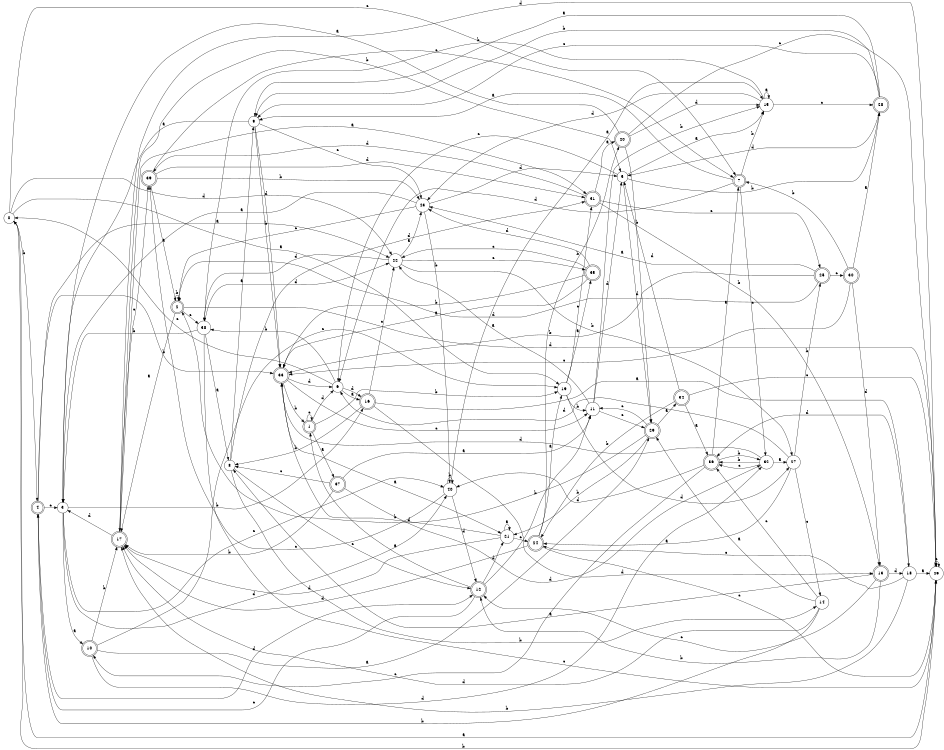 digraph n33_10 {
__start0 [label="" shape="none"];

rankdir=LR;
size="8,5";

s0 [style="filled", color="black", fillcolor="white" shape="circle", label="0"];
s1 [style="rounded,filled", color="black", fillcolor="white" shape="doublecircle", label="1"];
s2 [style="rounded,filled", color="black", fillcolor="white" shape="doublecircle", label="2"];
s3 [style="filled", color="black", fillcolor="white" shape="circle", label="3"];
s4 [style="rounded,filled", color="black", fillcolor="white" shape="doublecircle", label="4"];
s5 [style="filled", color="black", fillcolor="white" shape="circle", label="5"];
s6 [style="filled", color="black", fillcolor="white" shape="circle", label="6"];
s7 [style="rounded,filled", color="black", fillcolor="white" shape="doublecircle", label="7"];
s8 [style="filled", color="black", fillcolor="white" shape="circle", label="8"];
s9 [style="filled", color="black", fillcolor="white" shape="circle", label="9"];
s10 [style="rounded,filled", color="black", fillcolor="white" shape="doublecircle", label="10"];
s11 [style="filled", color="black", fillcolor="white" shape="circle", label="11"];
s12 [style="rounded,filled", color="black", fillcolor="white" shape="doublecircle", label="12"];
s13 [style="rounded,filled", color="black", fillcolor="white" shape="doublecircle", label="13"];
s14 [style="filled", color="black", fillcolor="white" shape="circle", label="14"];
s15 [style="filled", color="black", fillcolor="white" shape="circle", label="15"];
s16 [style="rounded,filled", color="black", fillcolor="white" shape="doublecircle", label="16"];
s17 [style="rounded,filled", color="black", fillcolor="white" shape="doublecircle", label="17"];
s18 [style="filled", color="black", fillcolor="white" shape="circle", label="18"];
s19 [style="filled", color="black", fillcolor="white" shape="circle", label="19"];
s20 [style="rounded,filled", color="black", fillcolor="white" shape="doublecircle", label="20"];
s21 [style="filled", color="black", fillcolor="white" shape="circle", label="21"];
s22 [style="filled", color="black", fillcolor="white" shape="circle", label="22"];
s23 [style="filled", color="black", fillcolor="white" shape="circle", label="23"];
s24 [style="rounded,filled", color="black", fillcolor="white" shape="doublecircle", label="24"];
s25 [style="rounded,filled", color="black", fillcolor="white" shape="doublecircle", label="25"];
s26 [style="filled", color="black", fillcolor="white" shape="circle", label="26"];
s27 [style="filled", color="black", fillcolor="white" shape="circle", label="27"];
s28 [style="rounded,filled", color="black", fillcolor="white" shape="doublecircle", label="28"];
s29 [style="rounded,filled", color="black", fillcolor="white" shape="doublecircle", label="29"];
s30 [style="rounded,filled", color="black", fillcolor="white" shape="doublecircle", label="30"];
s31 [style="rounded,filled", color="black", fillcolor="white" shape="doublecircle", label="31"];
s32 [style="filled", color="black", fillcolor="white" shape="circle", label="32"];
s33 [style="rounded,filled", color="black", fillcolor="white" shape="doublecircle", label="33"];
s34 [style="rounded,filled", color="black", fillcolor="white" shape="doublecircle", label="34"];
s35 [style="rounded,filled", color="black", fillcolor="white" shape="doublecircle", label="35"];
s36 [style="rounded,filled", color="black", fillcolor="white" shape="doublecircle", label="36"];
s37 [style="rounded,filled", color="black", fillcolor="white" shape="doublecircle", label="37"];
s38 [style="filled", color="black", fillcolor="white" shape="circle", label="38"];
s39 [style="rounded,filled", color="black", fillcolor="white" shape="doublecircle", label="39"];
s40 [style="filled", color="black", fillcolor="white" shape="circle", label="40"];
s0 -> s19 [label="a"];
s0 -> s4 [label="b"];
s0 -> s7 [label="c"];
s0 -> s22 [label="d"];
s1 -> s37 [label="a"];
s1 -> s19 [label="b"];
s1 -> s1 [label="c"];
s1 -> s6 [label="d"];
s2 -> s17 [label="a"];
s2 -> s2 [label="b"];
s2 -> s38 [label="c"];
s2 -> s26 [label="d"];
s3 -> s10 [label="a"];
s3 -> s16 [label="b"];
s3 -> s40 [label="c"];
s3 -> s40 [label="d"];
s4 -> s22 [label="a"];
s4 -> s33 [label="b"];
s4 -> s3 [label="c"];
s4 -> s12 [label="d"];
s5 -> s15 [label="a"];
s5 -> s28 [label="b"];
s5 -> s6 [label="c"];
s5 -> s29 [label="d"];
s6 -> s16 [label="a"];
s6 -> s38 [label="b"];
s6 -> s0 [label="c"];
s6 -> s16 [label="d"];
s7 -> s9 [label="a"];
s7 -> s15 [label="b"];
s7 -> s32 [label="c"];
s7 -> s6 [label="d"];
s8 -> s9 [label="a"];
s8 -> s14 [label="b"];
s8 -> s12 [label="c"];
s8 -> s31 [label="d"];
s9 -> s3 [label="a"];
s9 -> s33 [label="b"];
s9 -> s23 [label="c"];
s9 -> s33 [label="d"];
s10 -> s29 [label="a"];
s10 -> s17 [label="b"];
s10 -> s19 [label="c"];
s10 -> s32 [label="d"];
s11 -> s22 [label="a"];
s11 -> s15 [label="b"];
s11 -> s29 [label="c"];
s11 -> s5 [label="d"];
s12 -> s1 [label="a"];
s12 -> s11 [label="b"];
s12 -> s4 [label="c"];
s12 -> s21 [label="d"];
s13 -> s8 [label="a"];
s13 -> s12 [label="b"];
s13 -> s12 [label="c"];
s13 -> s18 [label="d"];
s14 -> s29 [label="a"];
s14 -> s4 [label="b"];
s14 -> s36 [label="c"];
s14 -> s17 [label="d"];
s15 -> s15 [label="a"];
s15 -> s38 [label="b"];
s15 -> s28 [label="c"];
s15 -> s23 [label="d"];
s16 -> s18 [label="a"];
s16 -> s8 [label="b"];
s16 -> s22 [label="c"];
s16 -> s13 [label="d"];
s17 -> s31 [label="a"];
s17 -> s5 [label="b"];
s17 -> s39 [label="c"];
s17 -> s3 [label="d"];
s18 -> s26 [label="a"];
s18 -> s17 [label="b"];
s18 -> s24 [label="c"];
s18 -> s36 [label="d"];
s19 -> s35 [label="a"];
s19 -> s11 [label="b"];
s19 -> s31 [label="c"];
s19 -> s27 [label="d"];
s20 -> s3 [label="a"];
s20 -> s29 [label="b"];
s20 -> s26 [label="c"];
s20 -> s15 [label="d"];
s21 -> s21 [label="a"];
s21 -> s33 [label="b"];
s21 -> s24 [label="c"];
s21 -> s17 [label="d"];
s22 -> s23 [label="a"];
s22 -> s27 [label="b"];
s22 -> s35 [label="c"];
s22 -> s38 [label="d"];
s23 -> s3 [label="a"];
s23 -> s40 [label="b"];
s23 -> s2 [label="c"];
s23 -> s5 [label="d"];
s24 -> s19 [label="a"];
s24 -> s20 [label="b"];
s24 -> s26 [label="c"];
s24 -> s17 [label="d"];
s25 -> s23 [label="a"];
s25 -> s33 [label="b"];
s25 -> s30 [label="c"];
s25 -> s2 [label="d"];
s26 -> s0 [label="a"];
s26 -> s0 [label="b"];
s26 -> s26 [label="c"];
s26 -> s17 [label="d"];
s27 -> s24 [label="a"];
s27 -> s25 [label="b"];
s27 -> s14 [label="c"];
s27 -> s6 [label="d"];
s28 -> s9 [label="a"];
s28 -> s9 [label="b"];
s28 -> s9 [label="c"];
s28 -> s5 [label="d"];
s29 -> s34 [label="a"];
s29 -> s21 [label="b"];
s29 -> s11 [label="c"];
s29 -> s2 [label="d"];
s30 -> s28 [label="a"];
s30 -> s7 [label="b"];
s30 -> s33 [label="c"];
s30 -> s13 [label="d"];
s31 -> s20 [label="a"];
s31 -> s13 [label="b"];
s31 -> s25 [label="c"];
s31 -> s39 [label="d"];
s32 -> s27 [label="a"];
s32 -> s36 [label="b"];
s32 -> s36 [label="c"];
s32 -> s33 [label="d"];
s33 -> s21 [label="a"];
s33 -> s1 [label="b"];
s33 -> s11 [label="c"];
s33 -> s6 [label="d"];
s34 -> s36 [label="a"];
s34 -> s24 [label="b"];
s34 -> s26 [label="c"];
s34 -> s5 [label="d"];
s35 -> s33 [label="a"];
s35 -> s33 [label="b"];
s35 -> s22 [label="c"];
s35 -> s23 [label="d"];
s36 -> s7 [label="a"];
s36 -> s32 [label="b"];
s36 -> s10 [label="c"];
s36 -> s40 [label="d"];
s37 -> s11 [label="a"];
s37 -> s17 [label="b"];
s37 -> s8 [label="c"];
s37 -> s32 [label="d"];
s38 -> s8 [label="a"];
s38 -> s3 [label="b"];
s38 -> s26 [label="c"];
s38 -> s22 [label="d"];
s39 -> s2 [label="a"];
s39 -> s23 [label="b"];
s39 -> s7 [label="c"];
s39 -> s31 [label="d"];
s40 -> s15 [label="a"];
s40 -> s40 [label="b"];
s40 -> s39 [label="c"];
s40 -> s12 [label="d"];

}